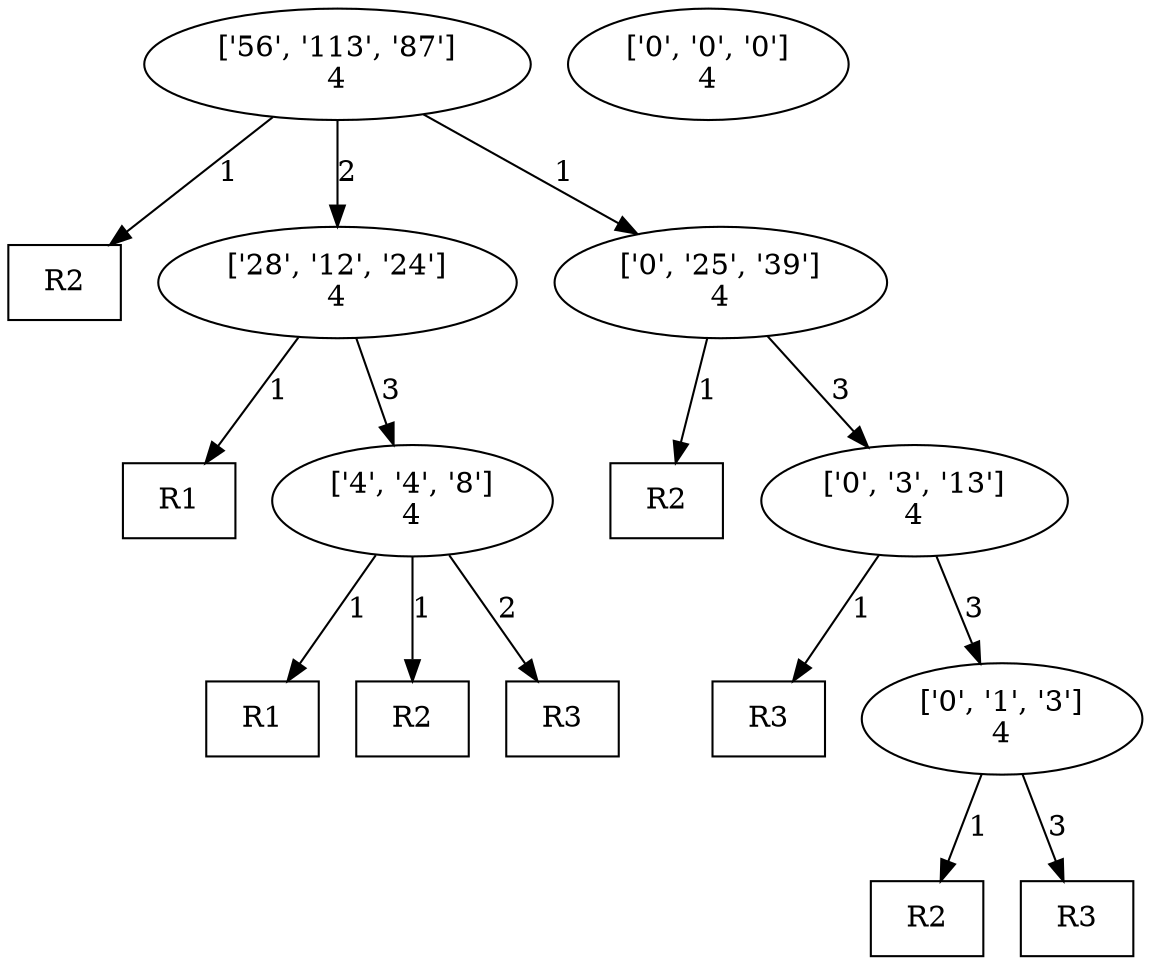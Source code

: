 digraph "DD" { 
graph [ ordering = "out"];
1 [label = "['56', '113', '87']\n4"];
5000 [shape="box",label = "R2"];
1 -> 5000[label =1];2 [label = "['28', '12', '24']\n4"];
5001 [shape="box",label = "R1"];
2 -> 5001[label =1];3 [label = "['0', '25', '39']\n4"];
5002 [shape="box",label = "R2"];
3 -> 5002[label =1];4 [label = "['4', '4', '8']\n4"];
5003 [shape="box",label = "R1"];
4 -> 5003[label =1];5004 [shape="box",label = "R2"];
4 -> 5004[label =1];5005 [shape="box",label = "R3"];
4 -> 5005[label =2];5 [label = "['0', '3', '13']\n4"];
5006 [shape="box",label = "R3"];
5 -> 5006[label =1];6 [label = "['0', '0', '0']\n4"];
7 [label = "['0', '1', '3']\n4"];
5007 [shape="box",label = "R2"];
7 -> 5007[label =1];5008 [shape="box",label = "R3"];
7 -> 5008[label =3];1 -> 2[label = 2];
1 -> 3[label = 1];
2 -> 4[label = 3];
3 -> 5[label = 3];
5 -> 7[label = 3];
}
